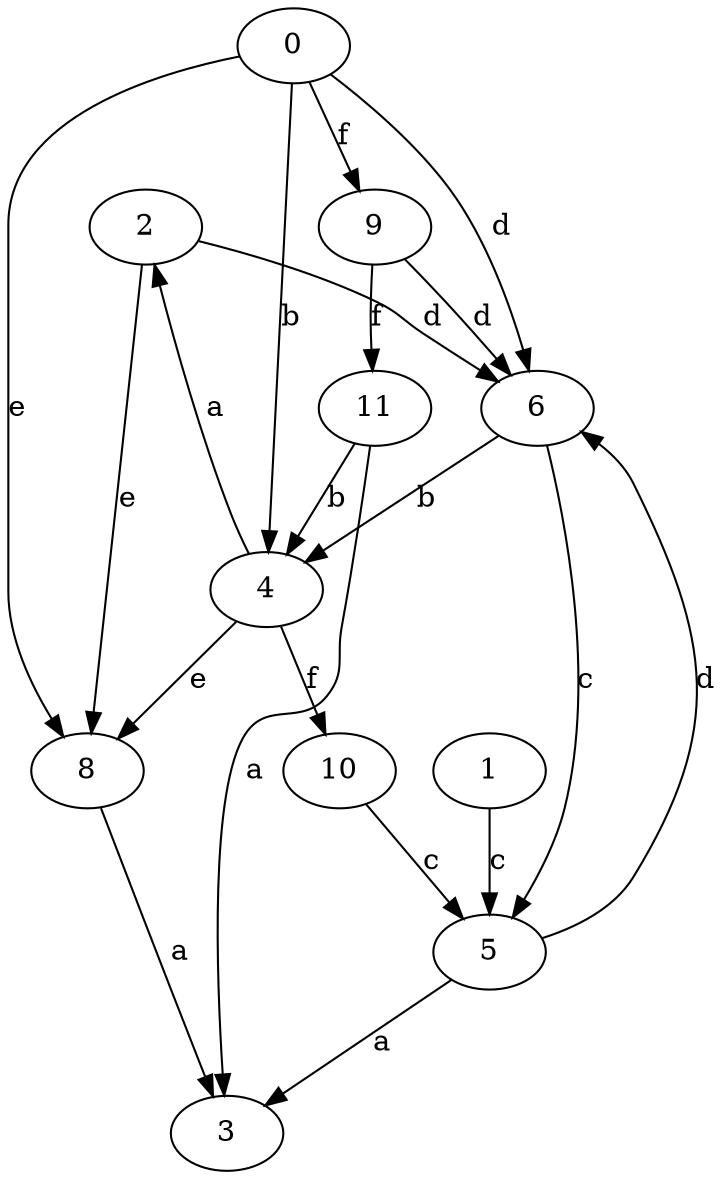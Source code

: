 strict digraph  {
2;
3;
0;
4;
5;
1;
6;
8;
9;
10;
11;
2 -> 6  [label=d];
2 -> 8  [label=e];
0 -> 4  [label=b];
0 -> 6  [label=d];
0 -> 8  [label=e];
0 -> 9  [label=f];
4 -> 2  [label=a];
4 -> 8  [label=e];
4 -> 10  [label=f];
5 -> 3  [label=a];
5 -> 6  [label=d];
1 -> 5  [label=c];
6 -> 4  [label=b];
6 -> 5  [label=c];
8 -> 3  [label=a];
9 -> 6  [label=d];
9 -> 11  [label=f];
10 -> 5  [label=c];
11 -> 3  [label=a];
11 -> 4  [label=b];
}
